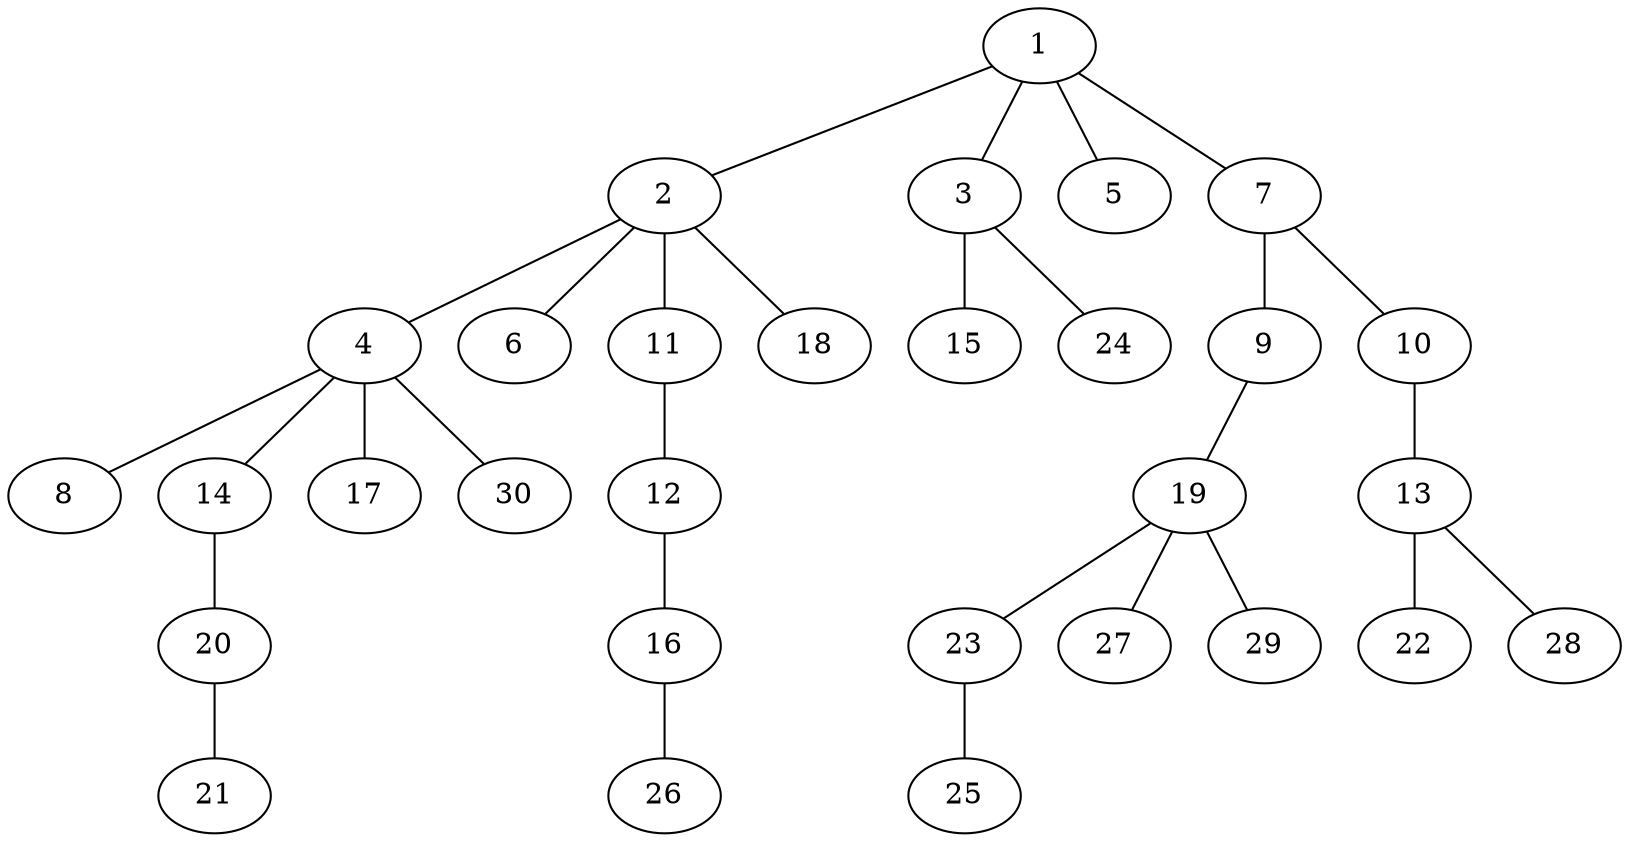 graph graphname {1--2
1--3
1--5
1--7
2--4
2--6
2--11
2--18
3--15
3--24
4--8
4--14
4--17
4--30
7--9
7--10
9--19
10--13
11--12
12--16
13--22
13--28
14--20
16--26
19--23
19--27
19--29
20--21
23--25
}